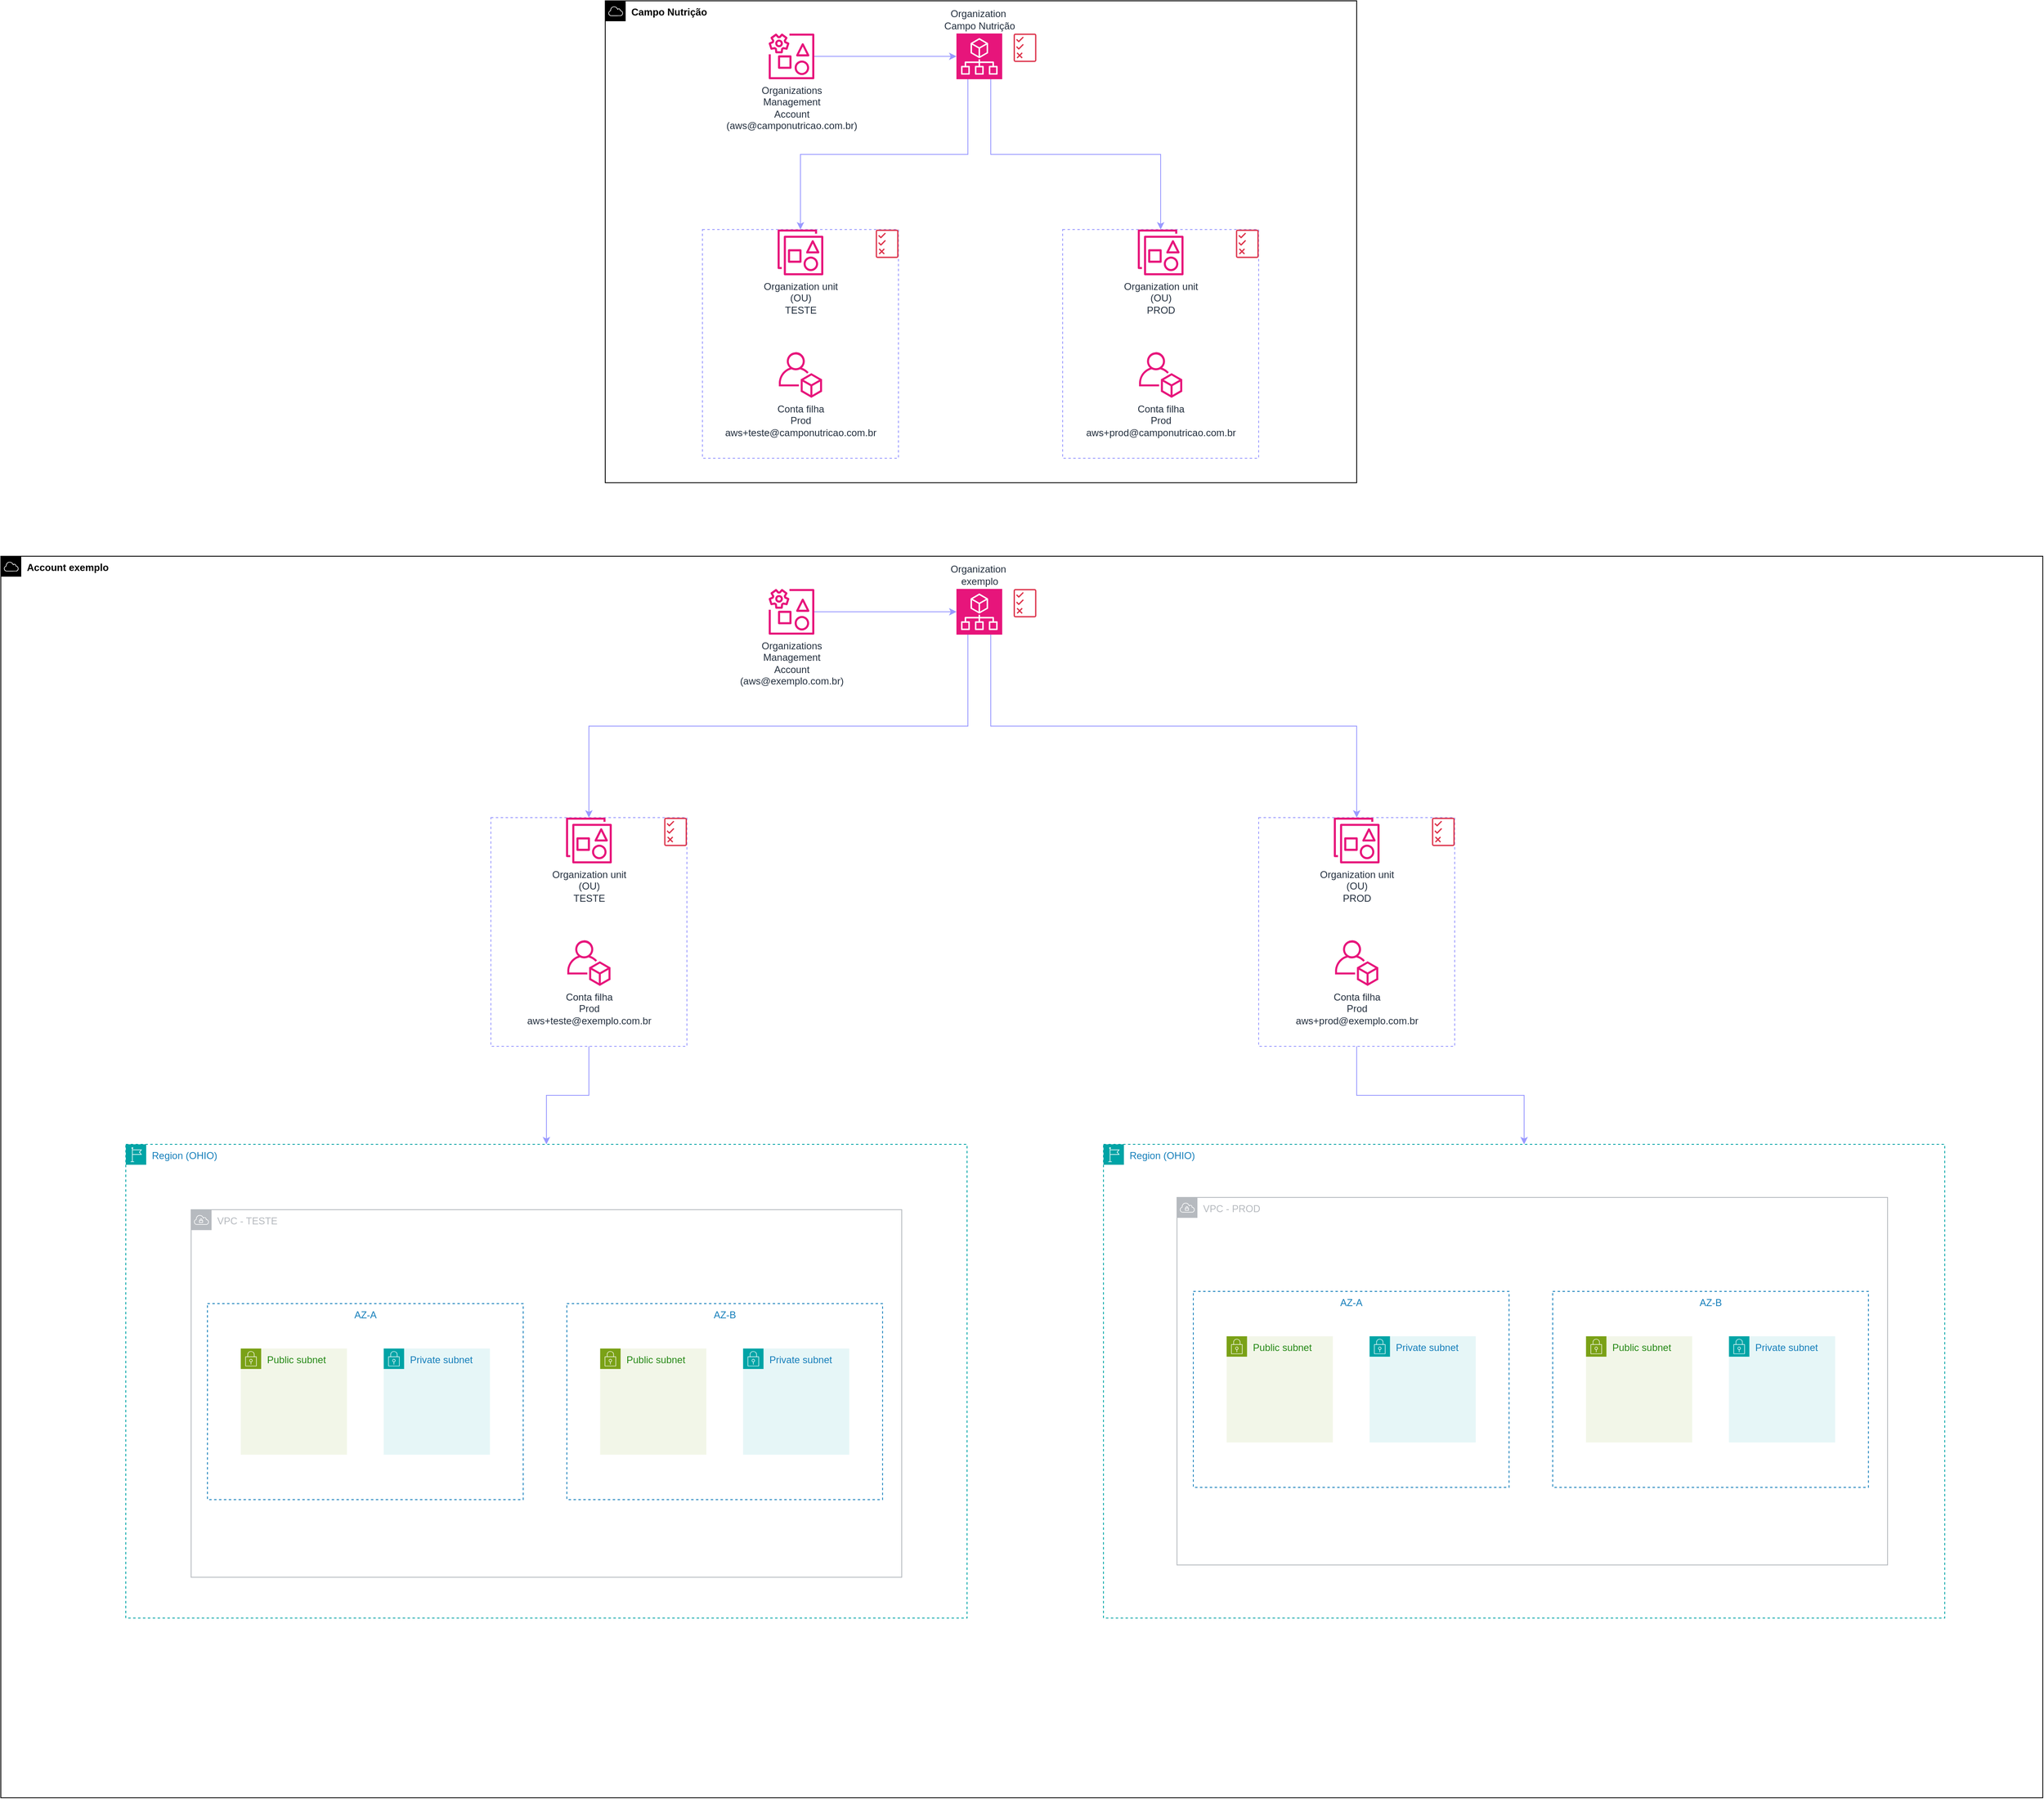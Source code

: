 <mxfile version="23.1.4" type="github">
  <diagram name="Página-1" id="C5lyU7htiSckieaDYgFO">
    <mxGraphModel dx="4522" dy="1572" grid="1" gridSize="10" guides="1" tooltips="1" connect="1" arrows="1" fold="1" page="1" pageScale="1" pageWidth="827" pageHeight="1169" math="0" shadow="0">
      <root>
        <mxCell id="0" />
        <mxCell id="1" parent="0" />
        <mxCell id="9PoHRuJ6eb7SZCxqpU_8-2" value="&lt;font size=&quot;1&quot; style=&quot;&quot;&gt;&lt;b style=&quot;font-size: 12px;&quot;&gt;Campo Nutrição&lt;/b&gt;&lt;/font&gt;" style="sketch=0;outlineConnect=0;html=1;whiteSpace=wrap;fontSize=12;fontStyle=0;shape=mxgraph.aws4.group;grIcon=mxgraph.aws4.group_aws_cloud;verticalAlign=top;align=left;spacingLeft=30;dashed=0;" vertex="1" parent="1">
          <mxGeometry x="-240" y="80" width="920" height="590" as="geometry" />
        </mxCell>
        <mxCell id="9PoHRuJ6eb7SZCxqpU_8-9" value="" style="fillColor=none;strokeColor=#9999FF;dashed=1;verticalAlign=top;fontStyle=0;fontColor=#5A6C86;whiteSpace=wrap;html=1;" vertex="1" parent="1">
          <mxGeometry x="320" y="360" width="240" height="280" as="geometry" />
        </mxCell>
        <mxCell id="9PoHRuJ6eb7SZCxqpU_8-3" value="Organizations &lt;br&gt;Management &lt;br&gt;Account&lt;br&gt;(aws@camponutricao.com.br)" style="sketch=0;outlineConnect=0;fontColor=#232F3E;gradientColor=none;fillColor=#E7157B;strokeColor=none;dashed=0;verticalLabelPosition=bottom;verticalAlign=top;align=center;html=1;fontSize=12;fontStyle=0;aspect=fixed;pointerEvents=1;shape=mxgraph.aws4.organizations_management_account2;" vertex="1" parent="1">
          <mxGeometry x="-40" y="120" width="56" height="56" as="geometry" />
        </mxCell>
        <mxCell id="9PoHRuJ6eb7SZCxqpU_8-17" style="edgeStyle=orthogonalEdgeStyle;rounded=0;orthogonalLoop=1;jettySize=auto;html=1;exitX=0.75;exitY=1;exitDx=0;exitDy=0;exitPerimeter=0;strokeColor=#9999FF;" edge="1" parent="1" source="9PoHRuJ6eb7SZCxqpU_8-4" target="9PoHRuJ6eb7SZCxqpU_8-6">
          <mxGeometry relative="1" as="geometry" />
        </mxCell>
        <mxCell id="9PoHRuJ6eb7SZCxqpU_8-18" style="edgeStyle=orthogonalEdgeStyle;rounded=0;orthogonalLoop=1;jettySize=auto;html=1;exitX=0.25;exitY=1;exitDx=0;exitDy=0;exitPerimeter=0;strokeColor=#9999FF;" edge="1" parent="1" source="9PoHRuJ6eb7SZCxqpU_8-4" target="9PoHRuJ6eb7SZCxqpU_8-12">
          <mxGeometry relative="1" as="geometry" />
        </mxCell>
        <mxCell id="9PoHRuJ6eb7SZCxqpU_8-4" value="Organization&amp;nbsp;&lt;br&gt;Campo Nutrição" style="sketch=0;points=[[0,0,0],[0.25,0,0],[0.5,0,0],[0.75,0,0],[1,0,0],[0,1,0],[0.25,1,0],[0.5,1,0],[0.75,1,0],[1,1,0],[0,0.25,0],[0,0.5,0],[0,0.75,0],[1,0.25,0],[1,0.5,0],[1,0.75,0]];points=[[0,0,0],[0.25,0,0],[0.5,0,0],[0.75,0,0],[1,0,0],[0,1,0],[0.25,1,0],[0.5,1,0],[0.75,1,0],[1,1,0],[0,0.25,0],[0,0.5,0],[0,0.75,0],[1,0.25,0],[1,0.5,0],[1,0.75,0]];outlineConnect=0;fontColor=#232F3E;fillColor=#E7157B;strokeColor=#ffffff;dashed=0;verticalLabelPosition=top;verticalAlign=bottom;align=center;html=1;fontSize=12;fontStyle=0;aspect=fixed;shape=mxgraph.aws4.resourceIcon;resIcon=mxgraph.aws4.organizations;labelPosition=center;" vertex="1" parent="1">
          <mxGeometry x="190" y="120" width="56" height="56" as="geometry" />
        </mxCell>
        <mxCell id="9PoHRuJ6eb7SZCxqpU_8-6" value="Organization unit&lt;br&gt;(OU)&lt;br&gt;PROD" style="sketch=0;outlineConnect=0;fontColor=#232F3E;gradientColor=none;fillColor=#E7157B;strokeColor=none;dashed=0;verticalLabelPosition=bottom;verticalAlign=top;align=center;html=1;fontSize=12;fontStyle=0;aspect=fixed;pointerEvents=1;shape=mxgraph.aws4.organizations_organizational_unit2;" vertex="1" parent="1">
          <mxGeometry x="412" y="360" width="56" height="56" as="geometry" />
        </mxCell>
        <mxCell id="9PoHRuJ6eb7SZCxqpU_8-7" value="" style="sketch=0;outlineConnect=0;fontColor=#232F3E;gradientColor=none;fillColor=#DD344C;strokeColor=none;dashed=0;verticalLabelPosition=bottom;verticalAlign=top;align=center;html=1;fontSize=6;fontStyle=0;aspect=fixed;pointerEvents=1;shape=mxgraph.aws4.permissions;" vertex="1" parent="1">
          <mxGeometry x="532.18" y="360" width="27.82" height="35" as="geometry" />
        </mxCell>
        <mxCell id="9PoHRuJ6eb7SZCxqpU_8-10" value="Conta filha&lt;br&gt;Prod&lt;br&gt;aws+prod@camponutricao.com.br" style="sketch=0;outlineConnect=0;fontColor=#232F3E;gradientColor=none;fillColor=#E7157B;strokeColor=none;dashed=0;verticalLabelPosition=bottom;verticalAlign=top;align=center;html=1;fontSize=12;fontStyle=0;aspect=fixed;pointerEvents=1;shape=mxgraph.aws4.organizations_account;" vertex="1" parent="1">
          <mxGeometry x="413.43" y="510" width="53.13" height="56" as="geometry" />
        </mxCell>
        <mxCell id="9PoHRuJ6eb7SZCxqpU_8-11" value="" style="fillColor=none;strokeColor=#9999FF;dashed=1;verticalAlign=top;fontStyle=0;fontColor=#5A6C86;whiteSpace=wrap;html=1;" vertex="1" parent="1">
          <mxGeometry x="-121" y="360" width="240" height="280" as="geometry" />
        </mxCell>
        <mxCell id="9PoHRuJ6eb7SZCxqpU_8-12" value="Organization unit&lt;br&gt;(OU)&lt;br&gt;TESTE" style="sketch=0;outlineConnect=0;fontColor=#232F3E;gradientColor=none;fillColor=#E7157B;strokeColor=none;dashed=0;verticalLabelPosition=bottom;verticalAlign=top;align=center;html=1;fontSize=12;fontStyle=0;aspect=fixed;pointerEvents=1;shape=mxgraph.aws4.organizations_organizational_unit2;" vertex="1" parent="1">
          <mxGeometry x="-29" y="360" width="56" height="56" as="geometry" />
        </mxCell>
        <mxCell id="9PoHRuJ6eb7SZCxqpU_8-13" value="" style="sketch=0;outlineConnect=0;fontColor=#232F3E;gradientColor=none;fillColor=#DD344C;strokeColor=none;dashed=0;verticalLabelPosition=bottom;verticalAlign=top;align=center;html=1;fontSize=6;fontStyle=0;aspect=fixed;pointerEvents=1;shape=mxgraph.aws4.permissions;" vertex="1" parent="1">
          <mxGeometry x="91.18" y="360" width="27.82" height="35" as="geometry" />
        </mxCell>
        <mxCell id="9PoHRuJ6eb7SZCxqpU_8-14" value="Conta filha&lt;br&gt;Prod&lt;br&gt;aws+teste@camponutricao.com.br" style="sketch=0;outlineConnect=0;fontColor=#232F3E;gradientColor=none;fillColor=#E7157B;strokeColor=none;dashed=0;verticalLabelPosition=bottom;verticalAlign=top;align=center;html=1;fontSize=12;fontStyle=0;aspect=fixed;pointerEvents=1;shape=mxgraph.aws4.organizations_account;" vertex="1" parent="1">
          <mxGeometry x="-27.57" y="510" width="53.13" height="56" as="geometry" />
        </mxCell>
        <mxCell id="9PoHRuJ6eb7SZCxqpU_8-16" style="edgeStyle=orthogonalEdgeStyle;rounded=0;orthogonalLoop=1;jettySize=auto;html=1;entryX=0;entryY=0.5;entryDx=0;entryDy=0;entryPerimeter=0;strokeColor=#9999FF;" edge="1" parent="1" source="9PoHRuJ6eb7SZCxqpU_8-3" target="9PoHRuJ6eb7SZCxqpU_8-4">
          <mxGeometry relative="1" as="geometry" />
        </mxCell>
        <mxCell id="9PoHRuJ6eb7SZCxqpU_8-19" value="" style="sketch=0;outlineConnect=0;fontColor=#232F3E;gradientColor=none;fillColor=#DD344C;strokeColor=none;dashed=0;verticalLabelPosition=bottom;verticalAlign=top;align=center;html=1;fontSize=6;fontStyle=0;aspect=fixed;pointerEvents=1;shape=mxgraph.aws4.permissions;" vertex="1" parent="1">
          <mxGeometry x="260.0" y="120" width="27.82" height="35" as="geometry" />
        </mxCell>
        <mxCell id="9PoHRuJ6eb7SZCxqpU_8-20" value="&lt;font size=&quot;1&quot; style=&quot;&quot;&gt;&lt;b style=&quot;font-size: 12px;&quot;&gt;Account exemplo&lt;/b&gt;&lt;/font&gt;" style="sketch=0;outlineConnect=0;html=1;whiteSpace=wrap;fontSize=12;fontStyle=0;shape=mxgraph.aws4.group;grIcon=mxgraph.aws4.group_aws_cloud;verticalAlign=top;align=left;spacingLeft=30;dashed=0;" vertex="1" parent="1">
          <mxGeometry x="-980" y="760" width="2500" height="1520" as="geometry" />
        </mxCell>
        <mxCell id="9PoHRuJ6eb7SZCxqpU_8-39" style="edgeStyle=orthogonalEdgeStyle;rounded=0;orthogonalLoop=1;jettySize=auto;html=1;exitX=0.5;exitY=1;exitDx=0;exitDy=0;entryX=0.5;entryY=0;entryDx=0;entryDy=0;strokeColor=#9999FF;" edge="1" parent="1" source="9PoHRuJ6eb7SZCxqpU_8-21" target="9PoHRuJ6eb7SZCxqpU_8-37">
          <mxGeometry relative="1" as="geometry" />
        </mxCell>
        <mxCell id="9PoHRuJ6eb7SZCxqpU_8-21" value="" style="fillColor=none;strokeColor=#9999FF;dashed=1;verticalAlign=top;fontStyle=0;fontColor=#5A6C86;whiteSpace=wrap;html=1;" vertex="1" parent="1">
          <mxGeometry x="560" y="1080" width="240" height="280" as="geometry" />
        </mxCell>
        <mxCell id="9PoHRuJ6eb7SZCxqpU_8-22" value="Organizations &lt;br&gt;Management &lt;br&gt;Account&lt;br&gt;(aws@exemplo.com.br)" style="sketch=0;outlineConnect=0;fontColor=#232F3E;gradientColor=none;fillColor=#E7157B;strokeColor=none;dashed=0;verticalLabelPosition=bottom;verticalAlign=top;align=center;html=1;fontSize=12;fontStyle=0;aspect=fixed;pointerEvents=1;shape=mxgraph.aws4.organizations_management_account2;" vertex="1" parent="1">
          <mxGeometry x="-40" y="800" width="56" height="56" as="geometry" />
        </mxCell>
        <mxCell id="9PoHRuJ6eb7SZCxqpU_8-23" style="edgeStyle=orthogonalEdgeStyle;rounded=0;orthogonalLoop=1;jettySize=auto;html=1;exitX=0.75;exitY=1;exitDx=0;exitDy=0;exitPerimeter=0;strokeColor=#9999FF;" edge="1" parent="1" source="9PoHRuJ6eb7SZCxqpU_8-25" target="9PoHRuJ6eb7SZCxqpU_8-26">
          <mxGeometry relative="1" as="geometry" />
        </mxCell>
        <mxCell id="9PoHRuJ6eb7SZCxqpU_8-24" style="edgeStyle=orthogonalEdgeStyle;rounded=0;orthogonalLoop=1;jettySize=auto;html=1;exitX=0.25;exitY=1;exitDx=0;exitDy=0;exitPerimeter=0;strokeColor=#9999FF;" edge="1" parent="1" source="9PoHRuJ6eb7SZCxqpU_8-25" target="9PoHRuJ6eb7SZCxqpU_8-30">
          <mxGeometry relative="1" as="geometry" />
        </mxCell>
        <mxCell id="9PoHRuJ6eb7SZCxqpU_8-25" value="Organization&amp;nbsp;&lt;br&gt;exemplo" style="sketch=0;points=[[0,0,0],[0.25,0,0],[0.5,0,0],[0.75,0,0],[1,0,0],[0,1,0],[0.25,1,0],[0.5,1,0],[0.75,1,0],[1,1,0],[0,0.25,0],[0,0.5,0],[0,0.75,0],[1,0.25,0],[1,0.5,0],[1,0.75,0]];points=[[0,0,0],[0.25,0,0],[0.5,0,0],[0.75,0,0],[1,0,0],[0,1,0],[0.25,1,0],[0.5,1,0],[0.75,1,0],[1,1,0],[0,0.25,0],[0,0.5,0],[0,0.75,0],[1,0.25,0],[1,0.5,0],[1,0.75,0]];outlineConnect=0;fontColor=#232F3E;fillColor=#E7157B;strokeColor=#ffffff;dashed=0;verticalLabelPosition=top;verticalAlign=bottom;align=center;html=1;fontSize=12;fontStyle=0;aspect=fixed;shape=mxgraph.aws4.resourceIcon;resIcon=mxgraph.aws4.organizations;labelPosition=center;" vertex="1" parent="1">
          <mxGeometry x="190" y="800" width="56" height="56" as="geometry" />
        </mxCell>
        <mxCell id="9PoHRuJ6eb7SZCxqpU_8-26" value="Organization unit&lt;br&gt;(OU)&lt;br&gt;PROD" style="sketch=0;outlineConnect=0;fontColor=#232F3E;gradientColor=none;fillColor=#E7157B;strokeColor=none;dashed=0;verticalLabelPosition=bottom;verticalAlign=top;align=center;html=1;fontSize=12;fontStyle=0;aspect=fixed;pointerEvents=1;shape=mxgraph.aws4.organizations_organizational_unit2;" vertex="1" parent="1">
          <mxGeometry x="652" y="1080" width="56" height="56" as="geometry" />
        </mxCell>
        <mxCell id="9PoHRuJ6eb7SZCxqpU_8-27" value="" style="sketch=0;outlineConnect=0;fontColor=#232F3E;gradientColor=none;fillColor=#DD344C;strokeColor=none;dashed=0;verticalLabelPosition=bottom;verticalAlign=top;align=center;html=1;fontSize=6;fontStyle=0;aspect=fixed;pointerEvents=1;shape=mxgraph.aws4.permissions;" vertex="1" parent="1">
          <mxGeometry x="772.18" y="1080" width="27.82" height="35" as="geometry" />
        </mxCell>
        <mxCell id="9PoHRuJ6eb7SZCxqpU_8-28" value="Conta filha&lt;br&gt;Prod&lt;br&gt;aws+prod@exemplo.com.br" style="sketch=0;outlineConnect=0;fontColor=#232F3E;gradientColor=none;fillColor=#E7157B;strokeColor=none;dashed=0;verticalLabelPosition=bottom;verticalAlign=top;align=center;html=1;fontSize=12;fontStyle=0;aspect=fixed;pointerEvents=1;shape=mxgraph.aws4.organizations_account;" vertex="1" parent="1">
          <mxGeometry x="653.43" y="1230" width="53.13" height="56" as="geometry" />
        </mxCell>
        <mxCell id="9PoHRuJ6eb7SZCxqpU_8-38" style="edgeStyle=orthogonalEdgeStyle;rounded=0;orthogonalLoop=1;jettySize=auto;html=1;exitX=0.5;exitY=1;exitDx=0;exitDy=0;strokeColor=#9999FF;" edge="1" parent="1" source="9PoHRuJ6eb7SZCxqpU_8-29" target="9PoHRuJ6eb7SZCxqpU_8-36">
          <mxGeometry relative="1" as="geometry" />
        </mxCell>
        <mxCell id="9PoHRuJ6eb7SZCxqpU_8-29" value="" style="fillColor=none;strokeColor=#9999FF;dashed=1;verticalAlign=top;fontStyle=0;fontColor=#5A6C86;whiteSpace=wrap;html=1;" vertex="1" parent="1">
          <mxGeometry x="-380" y="1080" width="240" height="280" as="geometry" />
        </mxCell>
        <mxCell id="9PoHRuJ6eb7SZCxqpU_8-30" value="Organization unit&lt;br&gt;(OU)&lt;br&gt;TESTE" style="sketch=0;outlineConnect=0;fontColor=#232F3E;gradientColor=none;fillColor=#E7157B;strokeColor=none;dashed=0;verticalLabelPosition=bottom;verticalAlign=top;align=center;html=1;fontSize=12;fontStyle=0;aspect=fixed;pointerEvents=1;shape=mxgraph.aws4.organizations_organizational_unit2;" vertex="1" parent="1">
          <mxGeometry x="-288" y="1080" width="56" height="56" as="geometry" />
        </mxCell>
        <mxCell id="9PoHRuJ6eb7SZCxqpU_8-31" value="" style="sketch=0;outlineConnect=0;fontColor=#232F3E;gradientColor=none;fillColor=#DD344C;strokeColor=none;dashed=0;verticalLabelPosition=bottom;verticalAlign=top;align=center;html=1;fontSize=6;fontStyle=0;aspect=fixed;pointerEvents=1;shape=mxgraph.aws4.permissions;" vertex="1" parent="1">
          <mxGeometry x="-167.82" y="1080" width="27.82" height="35" as="geometry" />
        </mxCell>
        <mxCell id="9PoHRuJ6eb7SZCxqpU_8-32" value="Conta filha&lt;br&gt;Prod&lt;br&gt;aws+teste@exemplo.com.br" style="sketch=0;outlineConnect=0;fontColor=#232F3E;gradientColor=none;fillColor=#E7157B;strokeColor=none;dashed=0;verticalLabelPosition=bottom;verticalAlign=top;align=center;html=1;fontSize=12;fontStyle=0;aspect=fixed;pointerEvents=1;shape=mxgraph.aws4.organizations_account;" vertex="1" parent="1">
          <mxGeometry x="-286.57" y="1230" width="53.13" height="56" as="geometry" />
        </mxCell>
        <mxCell id="9PoHRuJ6eb7SZCxqpU_8-33" style="edgeStyle=orthogonalEdgeStyle;rounded=0;orthogonalLoop=1;jettySize=auto;html=1;entryX=0;entryY=0.5;entryDx=0;entryDy=0;entryPerimeter=0;strokeColor=#9999FF;" edge="1" parent="1" source="9PoHRuJ6eb7SZCxqpU_8-22" target="9PoHRuJ6eb7SZCxqpU_8-25">
          <mxGeometry relative="1" as="geometry" />
        </mxCell>
        <mxCell id="9PoHRuJ6eb7SZCxqpU_8-34" value="" style="sketch=0;outlineConnect=0;fontColor=#232F3E;gradientColor=none;fillColor=#DD344C;strokeColor=none;dashed=0;verticalLabelPosition=bottom;verticalAlign=top;align=center;html=1;fontSize=6;fontStyle=0;aspect=fixed;pointerEvents=1;shape=mxgraph.aws4.permissions;" vertex="1" parent="1">
          <mxGeometry x="260.0" y="800" width="27.82" height="35" as="geometry" />
        </mxCell>
        <mxCell id="9PoHRuJ6eb7SZCxqpU_8-36" value="Region (OHIO)" style="points=[[0,0],[0.25,0],[0.5,0],[0.75,0],[1,0],[1,0.25],[1,0.5],[1,0.75],[1,1],[0.75,1],[0.5,1],[0.25,1],[0,1],[0,0.75],[0,0.5],[0,0.25]];outlineConnect=0;gradientColor=none;html=1;whiteSpace=wrap;fontSize=12;fontStyle=0;container=1;pointerEvents=0;collapsible=0;recursiveResize=0;shape=mxgraph.aws4.group;grIcon=mxgraph.aws4.group_region;strokeColor=#00A4A6;fillColor=none;verticalAlign=top;align=left;spacingLeft=30;fontColor=#147EBA;dashed=1;" vertex="1" parent="1">
          <mxGeometry x="-827" y="1480" width="1030" height="580" as="geometry" />
        </mxCell>
        <mxCell id="9PoHRuJ6eb7SZCxqpU_8-47" value="VPC - TESTE" style="sketch=0;outlineConnect=0;gradientColor=none;html=1;whiteSpace=wrap;fontSize=12;fontStyle=0;shape=mxgraph.aws4.group;grIcon=mxgraph.aws4.group_vpc;strokeColor=#B6BABF;fillColor=none;verticalAlign=top;align=left;spacingLeft=30;fontColor=#B6BABF;dashed=0;" vertex="1" parent="9PoHRuJ6eb7SZCxqpU_8-36">
          <mxGeometry x="80.0" y="80" width="870" height="450" as="geometry" />
        </mxCell>
        <mxCell id="9PoHRuJ6eb7SZCxqpU_8-48" value="AZ-A" style="fillColor=none;strokeColor=#147EBA;dashed=1;verticalAlign=top;fontStyle=0;fontColor=#147EBA;whiteSpace=wrap;html=1;" vertex="1" parent="9PoHRuJ6eb7SZCxqpU_8-36">
          <mxGeometry x="100.0" y="195" width="386.57" height="240" as="geometry" />
        </mxCell>
        <mxCell id="9PoHRuJ6eb7SZCxqpU_8-49" value="AZ-B" style="fillColor=none;strokeColor=#147EBA;dashed=1;verticalAlign=top;fontStyle=0;fontColor=#147EBA;whiteSpace=wrap;html=1;" vertex="1" parent="9PoHRuJ6eb7SZCxqpU_8-36">
          <mxGeometry x="540.0" y="195" width="386.57" height="240" as="geometry" />
        </mxCell>
        <mxCell id="9PoHRuJ6eb7SZCxqpU_8-50" value="Public subnet" style="points=[[0,0],[0.25,0],[0.5,0],[0.75,0],[1,0],[1,0.25],[1,0.5],[1,0.75],[1,1],[0.75,1],[0.5,1],[0.25,1],[0,1],[0,0.75],[0,0.5],[0,0.25]];outlineConnect=0;gradientColor=none;html=1;whiteSpace=wrap;fontSize=12;fontStyle=0;container=1;pointerEvents=0;collapsible=0;recursiveResize=0;shape=mxgraph.aws4.group;grIcon=mxgraph.aws4.group_security_group;grStroke=0;strokeColor=#7AA116;fillColor=#F2F6E8;verticalAlign=top;align=left;spacingLeft=30;fontColor=#248814;dashed=0;" vertex="1" parent="9PoHRuJ6eb7SZCxqpU_8-36">
          <mxGeometry x="140.78" y="250" width="130" height="130" as="geometry" />
        </mxCell>
        <mxCell id="9PoHRuJ6eb7SZCxqpU_8-51" value="Private subnet" style="points=[[0,0],[0.25,0],[0.5,0],[0.75,0],[1,0],[1,0.25],[1,0.5],[1,0.75],[1,1],[0.75,1],[0.5,1],[0.25,1],[0,1],[0,0.75],[0,0.5],[0,0.25]];outlineConnect=0;gradientColor=none;html=1;whiteSpace=wrap;fontSize=12;fontStyle=0;container=1;pointerEvents=0;collapsible=0;recursiveResize=0;shape=mxgraph.aws4.group;grIcon=mxgraph.aws4.group_security_group;grStroke=0;strokeColor=#00A4A6;fillColor=#E6F6F7;verticalAlign=top;align=left;spacingLeft=30;fontColor=#147EBA;dashed=0;" vertex="1" parent="9PoHRuJ6eb7SZCxqpU_8-36">
          <mxGeometry x="315.78" y="250" width="130" height="130" as="geometry" />
        </mxCell>
        <mxCell id="9PoHRuJ6eb7SZCxqpU_8-52" value="Public subnet" style="points=[[0,0],[0.25,0],[0.5,0],[0.75,0],[1,0],[1,0.25],[1,0.5],[1,0.75],[1,1],[0.75,1],[0.5,1],[0.25,1],[0,1],[0,0.75],[0,0.5],[0,0.25]];outlineConnect=0;gradientColor=none;html=1;whiteSpace=wrap;fontSize=12;fontStyle=0;container=1;pointerEvents=0;collapsible=0;recursiveResize=0;shape=mxgraph.aws4.group;grIcon=mxgraph.aws4.group_security_group;grStroke=0;strokeColor=#7AA116;fillColor=#F2F6E8;verticalAlign=top;align=left;spacingLeft=30;fontColor=#248814;dashed=0;" vertex="1" parent="9PoHRuJ6eb7SZCxqpU_8-36">
          <mxGeometry x="580.79" y="250" width="130" height="130" as="geometry" />
        </mxCell>
        <mxCell id="9PoHRuJ6eb7SZCxqpU_8-53" value="Private subnet" style="points=[[0,0],[0.25,0],[0.5,0],[0.75,0],[1,0],[1,0.25],[1,0.5],[1,0.75],[1,1],[0.75,1],[0.5,1],[0.25,1],[0,1],[0,0.75],[0,0.5],[0,0.25]];outlineConnect=0;gradientColor=none;html=1;whiteSpace=wrap;fontSize=12;fontStyle=0;container=1;pointerEvents=0;collapsible=0;recursiveResize=0;shape=mxgraph.aws4.group;grIcon=mxgraph.aws4.group_security_group;grStroke=0;strokeColor=#00A4A6;fillColor=#E6F6F7;verticalAlign=top;align=left;spacingLeft=30;fontColor=#147EBA;dashed=0;" vertex="1" parent="9PoHRuJ6eb7SZCxqpU_8-36">
          <mxGeometry x="755.79" y="250" width="130" height="130" as="geometry" />
        </mxCell>
        <mxCell id="9PoHRuJ6eb7SZCxqpU_8-37" value="Region (OHIO)" style="points=[[0,0],[0.25,0],[0.5,0],[0.75,0],[1,0],[1,0.25],[1,0.5],[1,0.75],[1,1],[0.75,1],[0.5,1],[0.25,1],[0,1],[0,0.75],[0,0.5],[0,0.25]];outlineConnect=0;gradientColor=none;html=1;whiteSpace=wrap;fontSize=12;fontStyle=0;container=1;pointerEvents=0;collapsible=0;recursiveResize=0;shape=mxgraph.aws4.group;grIcon=mxgraph.aws4.group_region;strokeColor=#00A4A6;fillColor=none;verticalAlign=top;align=left;spacingLeft=30;fontColor=#147EBA;dashed=1;" vertex="1" parent="1">
          <mxGeometry x="370" y="1480" width="1030" height="580" as="geometry" />
        </mxCell>
        <mxCell id="9PoHRuJ6eb7SZCxqpU_8-40" value="VPC - PROD" style="sketch=0;outlineConnect=0;gradientColor=none;html=1;whiteSpace=wrap;fontSize=12;fontStyle=0;shape=mxgraph.aws4.group;grIcon=mxgraph.aws4.group_vpc;strokeColor=#B6BABF;fillColor=none;verticalAlign=top;align=left;spacingLeft=30;fontColor=#B6BABF;dashed=0;" vertex="1" parent="9PoHRuJ6eb7SZCxqpU_8-37">
          <mxGeometry x="90" y="65" width="870" height="450" as="geometry" />
        </mxCell>
        <mxCell id="9PoHRuJ6eb7SZCxqpU_8-41" value="AZ-A" style="fillColor=none;strokeColor=#147EBA;dashed=1;verticalAlign=top;fontStyle=0;fontColor=#147EBA;whiteSpace=wrap;html=1;" vertex="1" parent="9PoHRuJ6eb7SZCxqpU_8-37">
          <mxGeometry x="110" y="180" width="386.57" height="240" as="geometry" />
        </mxCell>
        <mxCell id="9PoHRuJ6eb7SZCxqpU_8-42" value="AZ-B" style="fillColor=none;strokeColor=#147EBA;dashed=1;verticalAlign=top;fontStyle=0;fontColor=#147EBA;whiteSpace=wrap;html=1;" vertex="1" parent="9PoHRuJ6eb7SZCxqpU_8-37">
          <mxGeometry x="550" y="180" width="386.57" height="240" as="geometry" />
        </mxCell>
        <mxCell id="9PoHRuJ6eb7SZCxqpU_8-43" value="Public subnet" style="points=[[0,0],[0.25,0],[0.5,0],[0.75,0],[1,0],[1,0.25],[1,0.5],[1,0.75],[1,1],[0.75,1],[0.5,1],[0.25,1],[0,1],[0,0.75],[0,0.5],[0,0.25]];outlineConnect=0;gradientColor=none;html=1;whiteSpace=wrap;fontSize=12;fontStyle=0;container=1;pointerEvents=0;collapsible=0;recursiveResize=0;shape=mxgraph.aws4.group;grIcon=mxgraph.aws4.group_security_group;grStroke=0;strokeColor=#7AA116;fillColor=#F2F6E8;verticalAlign=top;align=left;spacingLeft=30;fontColor=#248814;dashed=0;" vertex="1" parent="9PoHRuJ6eb7SZCxqpU_8-37">
          <mxGeometry x="150.78" y="235" width="130" height="130" as="geometry" />
        </mxCell>
        <mxCell id="9PoHRuJ6eb7SZCxqpU_8-44" value="Private subnet" style="points=[[0,0],[0.25,0],[0.5,0],[0.75,0],[1,0],[1,0.25],[1,0.5],[1,0.75],[1,1],[0.75,1],[0.5,1],[0.25,1],[0,1],[0,0.75],[0,0.5],[0,0.25]];outlineConnect=0;gradientColor=none;html=1;whiteSpace=wrap;fontSize=12;fontStyle=0;container=1;pointerEvents=0;collapsible=0;recursiveResize=0;shape=mxgraph.aws4.group;grIcon=mxgraph.aws4.group_security_group;grStroke=0;strokeColor=#00A4A6;fillColor=#E6F6F7;verticalAlign=top;align=left;spacingLeft=30;fontColor=#147EBA;dashed=0;" vertex="1" parent="9PoHRuJ6eb7SZCxqpU_8-37">
          <mxGeometry x="325.78" y="235" width="130" height="130" as="geometry" />
        </mxCell>
        <mxCell id="9PoHRuJ6eb7SZCxqpU_8-45" value="Public subnet" style="points=[[0,0],[0.25,0],[0.5,0],[0.75,0],[1,0],[1,0.25],[1,0.5],[1,0.75],[1,1],[0.75,1],[0.5,1],[0.25,1],[0,1],[0,0.75],[0,0.5],[0,0.25]];outlineConnect=0;gradientColor=none;html=1;whiteSpace=wrap;fontSize=12;fontStyle=0;container=1;pointerEvents=0;collapsible=0;recursiveResize=0;shape=mxgraph.aws4.group;grIcon=mxgraph.aws4.group_security_group;grStroke=0;strokeColor=#7AA116;fillColor=#F2F6E8;verticalAlign=top;align=left;spacingLeft=30;fontColor=#248814;dashed=0;" vertex="1" parent="9PoHRuJ6eb7SZCxqpU_8-37">
          <mxGeometry x="590.79" y="235" width="130" height="130" as="geometry" />
        </mxCell>
        <mxCell id="9PoHRuJ6eb7SZCxqpU_8-46" value="Private subnet" style="points=[[0,0],[0.25,0],[0.5,0],[0.75,0],[1,0],[1,0.25],[1,0.5],[1,0.75],[1,1],[0.75,1],[0.5,1],[0.25,1],[0,1],[0,0.75],[0,0.5],[0,0.25]];outlineConnect=0;gradientColor=none;html=1;whiteSpace=wrap;fontSize=12;fontStyle=0;container=1;pointerEvents=0;collapsible=0;recursiveResize=0;shape=mxgraph.aws4.group;grIcon=mxgraph.aws4.group_security_group;grStroke=0;strokeColor=#00A4A6;fillColor=#E6F6F7;verticalAlign=top;align=left;spacingLeft=30;fontColor=#147EBA;dashed=0;" vertex="1" parent="9PoHRuJ6eb7SZCxqpU_8-37">
          <mxGeometry x="765.79" y="235" width="130" height="130" as="geometry" />
        </mxCell>
      </root>
    </mxGraphModel>
  </diagram>
</mxfile>
